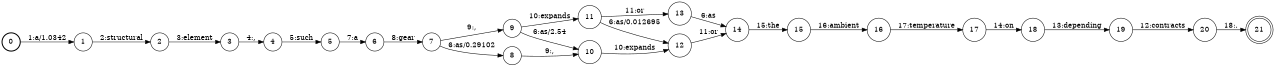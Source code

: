 digraph FST {
rankdir = LR;
size = "8.5,11";
label = "";
center = 1;
orientation = Portrait;
ranksep = "0.4";
nodesep = "0.25";
0 [label = "0", shape = circle, style = bold, fontsize = 14]
	0 -> 1 [label = "1:a/1.0342", fontsize = 14];
1 [label = "1", shape = circle, style = solid, fontsize = 14]
	1 -> 2 [label = "2:structural", fontsize = 14];
2 [label = "2", shape = circle, style = solid, fontsize = 14]
	2 -> 3 [label = "3:element", fontsize = 14];
3 [label = "3", shape = circle, style = solid, fontsize = 14]
	3 -> 4 [label = "4:,", fontsize = 14];
4 [label = "4", shape = circle, style = solid, fontsize = 14]
	4 -> 5 [label = "5:such", fontsize = 14];
5 [label = "5", shape = circle, style = solid, fontsize = 14]
	5 -> 6 [label = "7:a", fontsize = 14];
6 [label = "6", shape = circle, style = solid, fontsize = 14]
	6 -> 7 [label = "8:gear", fontsize = 14];
7 [label = "7", shape = circle, style = solid, fontsize = 14]
	7 -> 9 [label = "9:,", fontsize = 14];
	7 -> 8 [label = "6:as/0.29102", fontsize = 14];
8 [label = "8", shape = circle, style = solid, fontsize = 14]
	8 -> 10 [label = "9:,", fontsize = 14];
9 [label = "9", shape = circle, style = solid, fontsize = 14]
	9 -> 10 [label = "6:as/2.54", fontsize = 14];
	9 -> 11 [label = "10:expands", fontsize = 14];
10 [label = "10", shape = circle, style = solid, fontsize = 14]
	10 -> 12 [label = "10:expands", fontsize = 14];
11 [label = "11", shape = circle, style = solid, fontsize = 14]
	11 -> 12 [label = "6:as/0.012695", fontsize = 14];
	11 -> 13 [label = "11:or", fontsize = 14];
12 [label = "12", shape = circle, style = solid, fontsize = 14]
	12 -> 14 [label = "11:or", fontsize = 14];
13 [label = "13", shape = circle, style = solid, fontsize = 14]
	13 -> 14 [label = "6:as", fontsize = 14];
14 [label = "14", shape = circle, style = solid, fontsize = 14]
	14 -> 15 [label = "15:the", fontsize = 14];
15 [label = "15", shape = circle, style = solid, fontsize = 14]
	15 -> 16 [label = "16:ambient", fontsize = 14];
16 [label = "16", shape = circle, style = solid, fontsize = 14]
	16 -> 17 [label = "17:temperature", fontsize = 14];
17 [label = "17", shape = circle, style = solid, fontsize = 14]
	17 -> 18 [label = "14:on", fontsize = 14];
18 [label = "18", shape = circle, style = solid, fontsize = 14]
	18 -> 19 [label = "13:depending", fontsize = 14];
19 [label = "19", shape = circle, style = solid, fontsize = 14]
	19 -> 20 [label = "12:contracts", fontsize = 14];
20 [label = "20", shape = circle, style = solid, fontsize = 14]
	20 -> 21 [label = "18:.", fontsize = 14];
21 [label = "21", shape = doublecircle, style = solid, fontsize = 14]
}
